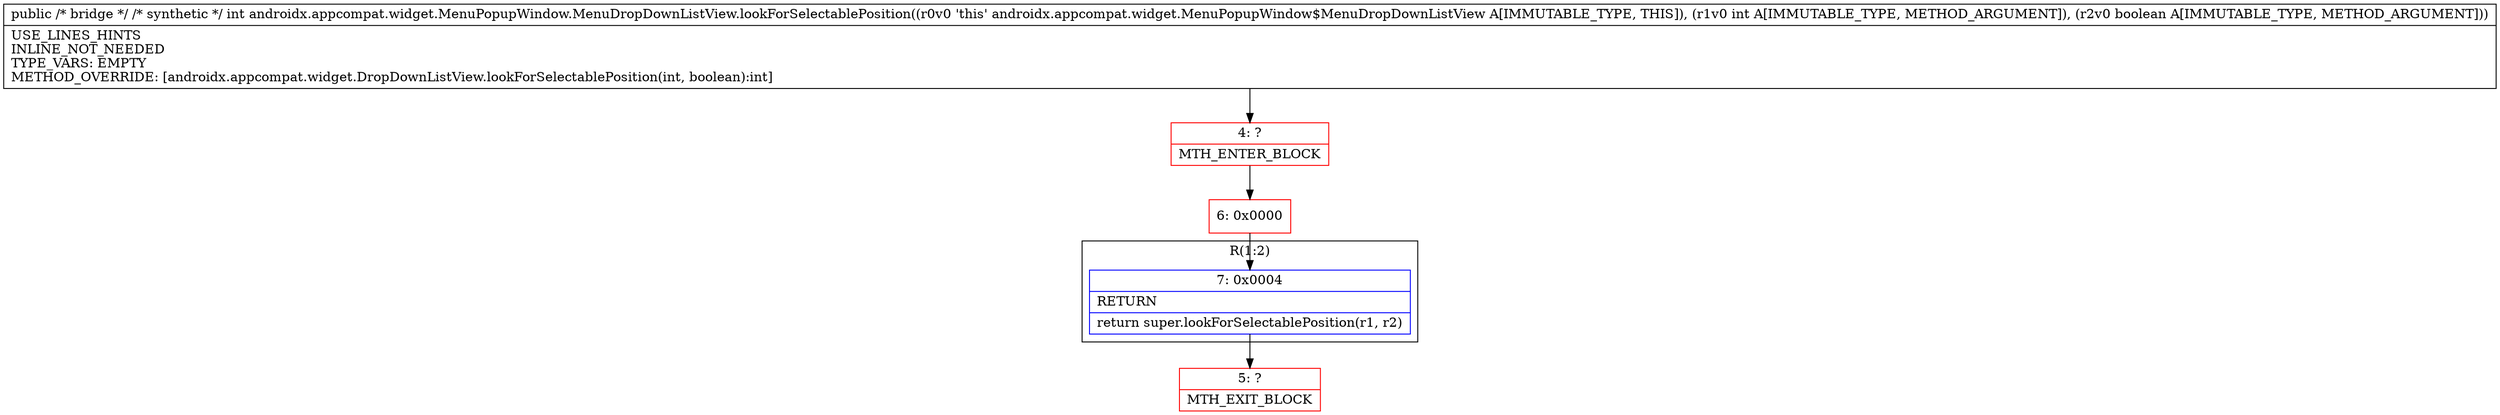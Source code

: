 digraph "CFG forandroidx.appcompat.widget.MenuPopupWindow.MenuDropDownListView.lookForSelectablePosition(IZ)I" {
subgraph cluster_Region_15607308 {
label = "R(1:2)";
node [shape=record,color=blue];
Node_7 [shape=record,label="{7\:\ 0x0004|RETURN\l|return super.lookForSelectablePosition(r1, r2)\l}"];
}
Node_4 [shape=record,color=red,label="{4\:\ ?|MTH_ENTER_BLOCK\l}"];
Node_6 [shape=record,color=red,label="{6\:\ 0x0000}"];
Node_5 [shape=record,color=red,label="{5\:\ ?|MTH_EXIT_BLOCK\l}"];
MethodNode[shape=record,label="{public \/* bridge *\/ \/* synthetic *\/ int androidx.appcompat.widget.MenuPopupWindow.MenuDropDownListView.lookForSelectablePosition((r0v0 'this' androidx.appcompat.widget.MenuPopupWindow$MenuDropDownListView A[IMMUTABLE_TYPE, THIS]), (r1v0 int A[IMMUTABLE_TYPE, METHOD_ARGUMENT]), (r2v0 boolean A[IMMUTABLE_TYPE, METHOD_ARGUMENT]))  | USE_LINES_HINTS\lINLINE_NOT_NEEDED\lTYPE_VARS: EMPTY\lMETHOD_OVERRIDE: [androidx.appcompat.widget.DropDownListView.lookForSelectablePosition(int, boolean):int]\l}"];
MethodNode -> Node_4;Node_7 -> Node_5;
Node_4 -> Node_6;
Node_6 -> Node_7;
}


